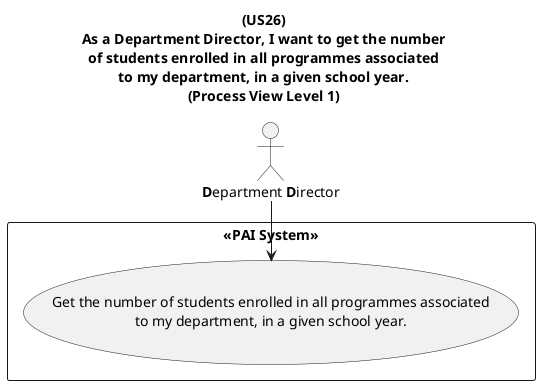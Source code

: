 @startuml

left to right direction

@startuml
title: (US26)\nAs a Department Director, I want to get the number\nof students enrolled in all programmes associated\nto my department, in a given school year.\n(Process View Level 1)

actor DD as "**D**epartment **D**irector"

rectangle "<<PAI System>>" {
    usecase "Get the number of students enrolled in all programmes associated\nto my department, in a given school year." as usecase
}

DD --> usecase

@enduml